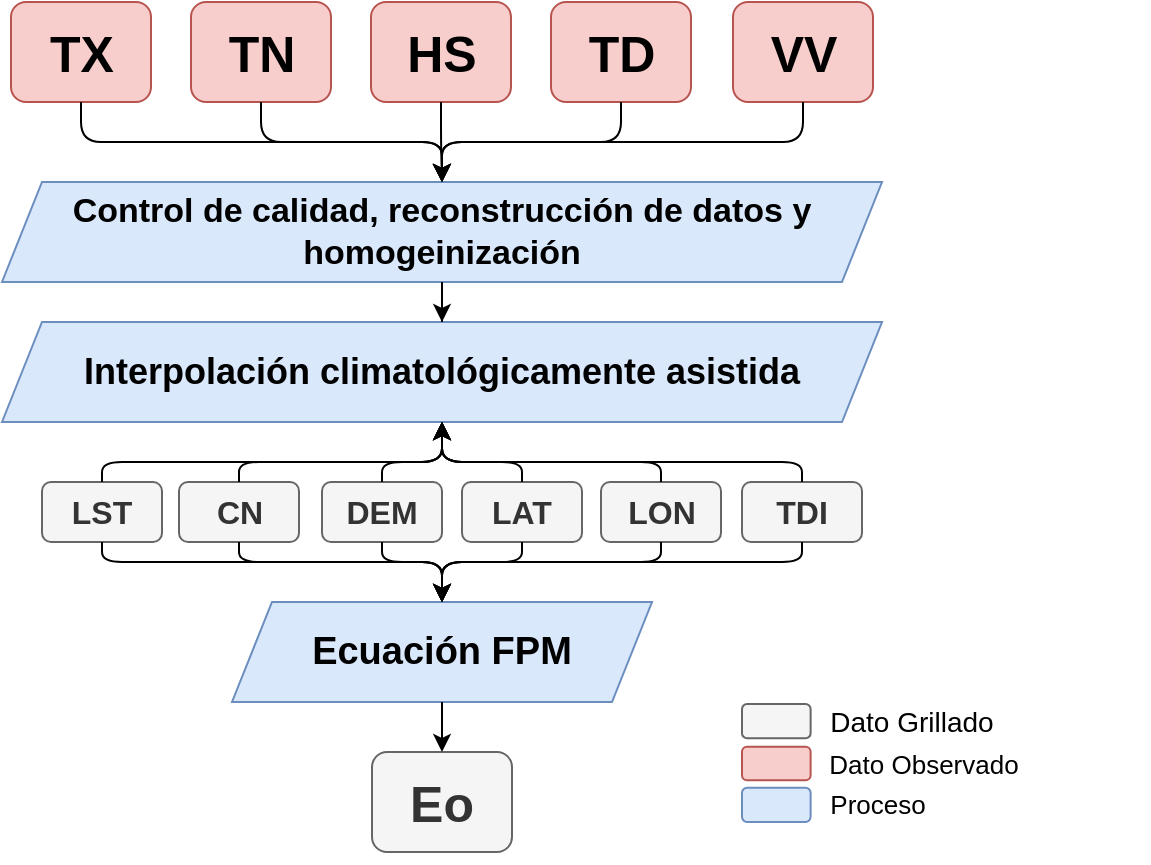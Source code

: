 <mxfile version="14.6.6" type="github">
  <diagram id="lZtI8qbh0fw-rAP5nsD9" name="Page-1">
    <mxGraphModel dx="778" dy="441" grid="1" gridSize="10" guides="1" tooltips="1" connect="1" arrows="1" fold="1" page="1" pageScale="1" pageWidth="10" pageHeight="10" math="0" shadow="0">
      <root>
        <mxCell id="0" />
        <mxCell id="1" parent="0" />
        <mxCell id="wpJQsXBcN3tg3W_rkoM8-29" value="" style="group" parent="1" vertex="1" connectable="0">
          <mxGeometry x="265" y="175" width="573.5" height="430.5" as="geometry" />
        </mxCell>
        <mxCell id="U7eb7ub3qmSpnm3P4M1d-2" value="&lt;font style=&quot;font-size: 25px&quot;&gt;TX&lt;/font&gt;" style="rounded=1;whiteSpace=wrap;html=1;fontSize=17;fontStyle=1;fillColor=#f8cecc;strokeColor=#b85450;" parent="wpJQsXBcN3tg3W_rkoM8-29" vertex="1">
          <mxGeometry x="4.5" width="70" height="50" as="geometry" />
        </mxCell>
        <mxCell id="U7eb7ub3qmSpnm3P4M1d-5" value="&lt;font style=&quot;font-size: 25px&quot;&gt;TN&lt;/font&gt;" style="rounded=1;whiteSpace=wrap;html=1;fontSize=17;fontStyle=1;fillColor=#f8cecc;strokeColor=#b85450;" parent="wpJQsXBcN3tg3W_rkoM8-29" vertex="1">
          <mxGeometry x="94.5" width="70" height="50" as="geometry" />
        </mxCell>
        <mxCell id="U7eb7ub3qmSpnm3P4M1d-6" value="&lt;font style=&quot;font-size: 25px&quot;&gt;HS&lt;/font&gt;" style="rounded=1;whiteSpace=wrap;html=1;fontSize=17;fontStyle=1;fillColor=#f8cecc;strokeColor=#b85450;" parent="wpJQsXBcN3tg3W_rkoM8-29" vertex="1">
          <mxGeometry x="184.5" width="70" height="50" as="geometry" />
        </mxCell>
        <mxCell id="U7eb7ub3qmSpnm3P4M1d-7" value="&lt;font style=&quot;font-size: 25px&quot;&gt;TD&lt;/font&gt;" style="rounded=1;whiteSpace=wrap;html=1;fontSize=17;fontStyle=1;fillColor=#f8cecc;strokeColor=#b85450;" parent="wpJQsXBcN3tg3W_rkoM8-29" vertex="1">
          <mxGeometry x="274.5" width="70" height="50" as="geometry" />
        </mxCell>
        <mxCell id="U7eb7ub3qmSpnm3P4M1d-9" value="&lt;font style=&quot;font-size: 25px&quot;&gt;VV&lt;/font&gt;" style="rounded=1;whiteSpace=wrap;html=1;fontSize=17;fontStyle=1;fillColor=#f8cecc;strokeColor=#b85450;" parent="wpJQsXBcN3tg3W_rkoM8-29" vertex="1">
          <mxGeometry x="365.5" width="70" height="50" as="geometry" />
        </mxCell>
        <mxCell id="U7eb7ub3qmSpnm3P4M1d-21" value="Control de calidad, reconstrucción de datos y homogeinización" style="shape=parallelogram;perimeter=parallelogramPerimeter;whiteSpace=wrap;html=1;fixedSize=1;fontSize=17;fontStyle=1;fillColor=#dae8fc;strokeColor=#6c8ebf;" parent="wpJQsXBcN3tg3W_rkoM8-29" vertex="1">
          <mxGeometry y="90" width="440" height="50" as="geometry" />
        </mxCell>
        <mxCell id="U7eb7ub3qmSpnm3P4M1d-64" style="edgeStyle=orthogonalEdgeStyle;rounded=1;orthogonalLoop=1;jettySize=auto;html=1;entryX=0.5;entryY=0;entryDx=0;entryDy=0;fontSize=16;startArrow=none;startFill=0;" parent="wpJQsXBcN3tg3W_rkoM8-29" source="U7eb7ub3qmSpnm3P4M1d-2" target="U7eb7ub3qmSpnm3P4M1d-21" edge="1">
          <mxGeometry relative="1" as="geometry" />
        </mxCell>
        <mxCell id="U7eb7ub3qmSpnm3P4M1d-58" style="edgeStyle=orthogonalEdgeStyle;rounded=1;orthogonalLoop=1;jettySize=auto;html=1;entryX=0.5;entryY=0;entryDx=0;entryDy=0;fontSize=16;startArrow=none;startFill=0;" parent="wpJQsXBcN3tg3W_rkoM8-29" source="U7eb7ub3qmSpnm3P4M1d-5" target="U7eb7ub3qmSpnm3P4M1d-21" edge="1">
          <mxGeometry relative="1" as="geometry" />
        </mxCell>
        <mxCell id="U7eb7ub3qmSpnm3P4M1d-60" style="edgeStyle=orthogonalEdgeStyle;rounded=1;orthogonalLoop=1;jettySize=auto;html=1;entryX=0.5;entryY=0;entryDx=0;entryDy=0;fontSize=16;startArrow=none;startFill=0;" parent="wpJQsXBcN3tg3W_rkoM8-29" source="U7eb7ub3qmSpnm3P4M1d-6" target="U7eb7ub3qmSpnm3P4M1d-21" edge="1">
          <mxGeometry relative="1" as="geometry" />
        </mxCell>
        <mxCell id="U7eb7ub3qmSpnm3P4M1d-61" style="edgeStyle=orthogonalEdgeStyle;rounded=1;orthogonalLoop=1;jettySize=auto;html=1;entryX=0.5;entryY=0;entryDx=0;entryDy=0;fontSize=16;startArrow=none;startFill=0;" parent="wpJQsXBcN3tg3W_rkoM8-29" source="U7eb7ub3qmSpnm3P4M1d-7" target="U7eb7ub3qmSpnm3P4M1d-21" edge="1">
          <mxGeometry relative="1" as="geometry" />
        </mxCell>
        <mxCell id="wpJQsXBcN3tg3W_rkoM8-2" style="edgeStyle=orthogonalEdgeStyle;rounded=1;orthogonalLoop=1;jettySize=auto;html=1;entryX=0.5;entryY=0;entryDx=0;entryDy=0;" parent="wpJQsXBcN3tg3W_rkoM8-29" source="U7eb7ub3qmSpnm3P4M1d-9" target="U7eb7ub3qmSpnm3P4M1d-21" edge="1">
          <mxGeometry relative="1" as="geometry" />
        </mxCell>
        <mxCell id="U7eb7ub3qmSpnm3P4M1d-32" value="Interpolación climatológicamente asistida" style="shape=parallelogram;perimeter=parallelogramPerimeter;whiteSpace=wrap;html=1;fixedSize=1;fontSize=18;fontStyle=1;fillColor=#dae8fc;strokeColor=#6c8ebf;" parent="wpJQsXBcN3tg3W_rkoM8-29" vertex="1">
          <mxGeometry y="160" width="440" height="50" as="geometry" />
        </mxCell>
        <mxCell id="U7eb7ub3qmSpnm3P4M1d-33" style="edgeStyle=orthogonalEdgeStyle;rounded=0;orthogonalLoop=1;jettySize=auto;html=1;entryX=0.5;entryY=0;entryDx=0;entryDy=0;fontSize=17;startArrow=none;startFill=0;" parent="wpJQsXBcN3tg3W_rkoM8-29" source="U7eb7ub3qmSpnm3P4M1d-21" target="U7eb7ub3qmSpnm3P4M1d-32" edge="1">
          <mxGeometry relative="1" as="geometry" />
        </mxCell>
        <mxCell id="U7eb7ub3qmSpnm3P4M1d-46" value="Ecuación FPM" style="shape=parallelogram;perimeter=parallelogramPerimeter;whiteSpace=wrap;html=1;fixedSize=1;fontSize=19;fontStyle=1;fillColor=#dae8fc;strokeColor=#6c8ebf;" parent="wpJQsXBcN3tg3W_rkoM8-29" vertex="1">
          <mxGeometry x="115" y="300" width="210" height="50" as="geometry" />
        </mxCell>
        <mxCell id="U7eb7ub3qmSpnm3P4M1d-56" value="&lt;font style=&quot;font-size: 25px&quot;&gt;Eo&lt;/font&gt;" style="rounded=1;whiteSpace=wrap;html=1;fontSize=17;fontStyle=1;fillColor=#f5f5f5;strokeColor=#666666;fontColor=#333333;" parent="wpJQsXBcN3tg3W_rkoM8-29" vertex="1">
          <mxGeometry x="185" y="375" width="70" height="50" as="geometry" />
        </mxCell>
        <mxCell id="U7eb7ub3qmSpnm3P4M1d-57" style="edgeStyle=orthogonalEdgeStyle;rounded=0;orthogonalLoop=1;jettySize=auto;html=1;entryX=0.5;entryY=0;entryDx=0;entryDy=0;fontSize=16;startArrow=none;startFill=0;" parent="wpJQsXBcN3tg3W_rkoM8-29" source="U7eb7ub3qmSpnm3P4M1d-46" target="U7eb7ub3qmSpnm3P4M1d-56" edge="1">
          <mxGeometry relative="1" as="geometry" />
        </mxCell>
        <mxCell id="U7eb7ub3qmSpnm3P4M1d-84" value="" style="group;fontSize=10;" parent="wpJQsXBcN3tg3W_rkoM8-29" vertex="1" connectable="0">
          <mxGeometry x="400" y="320" width="173.5" height="110.5" as="geometry" />
        </mxCell>
        <mxCell id="wpJQsXBcN3tg3W_rkoM8-28" value="" style="group;fontSize=9;" parent="U7eb7ub3qmSpnm3P4M1d-84" vertex="1" connectable="0">
          <mxGeometry x="-30" y="31" width="142.27" height="59" as="geometry" />
        </mxCell>
        <mxCell id="U7eb7ub3qmSpnm3P4M1d-66" value="" style="rounded=1;whiteSpace=wrap;html=1;fontSize=16;fontStyle=1;fillColor=#f8cecc;strokeColor=#b85450;" parent="wpJQsXBcN3tg3W_rkoM8-28" vertex="1">
          <mxGeometry y="21.34" width="34.312" height="16.738" as="geometry" />
        </mxCell>
        <mxCell id="U7eb7ub3qmSpnm3P4M1d-67" value="" style="rounded=1;whiteSpace=wrap;html=1;fontSize=16;fontStyle=1;fillColor=#dae8fc;strokeColor=#6c8ebf;" parent="wpJQsXBcN3tg3W_rkoM8-28" vertex="1">
          <mxGeometry y="41.844" width="34.312" height="17.156" as="geometry" />
        </mxCell>
        <mxCell id="U7eb7ub3qmSpnm3P4M1d-69" value="Dato Grillado" style="text;html=1;strokeColor=none;fillColor=none;align=center;verticalAlign=middle;whiteSpace=wrap;rounded=0;fontSize=14;" parent="wpJQsXBcN3tg3W_rkoM8-28" vertex="1">
          <mxGeometry x="43.0" y="0.418" width="83.688" height="16.738" as="geometry" />
        </mxCell>
        <mxCell id="U7eb7ub3qmSpnm3P4M1d-72" value="Dato Observado" style="text;html=1;strokeColor=none;fillColor=none;align=center;verticalAlign=middle;whiteSpace=wrap;rounded=0;fontSize=13;" parent="wpJQsXBcN3tg3W_rkoM8-28" vertex="1">
          <mxGeometry x="41.007" y="21.34" width="100.426" height="16.738" as="geometry" />
        </mxCell>
        <mxCell id="U7eb7ub3qmSpnm3P4M1d-73" value="Proceso&amp;nbsp; &amp;nbsp; &amp;nbsp; &amp;nbsp; &amp;nbsp; &amp;nbsp; &amp;nbsp;" style="text;html=1;strokeColor=none;fillColor=none;align=center;verticalAlign=middle;whiteSpace=wrap;rounded=0;fontSize=13;" parent="wpJQsXBcN3tg3W_rkoM8-28" vertex="1">
          <mxGeometry x="41.007" y="41.844" width="101.263" height="16.738" as="geometry" />
        </mxCell>
        <mxCell id="U7eb7ub3qmSpnm3P4M1d-83" value="" style="rounded=1;whiteSpace=wrap;html=1;fontSize=16;fontStyle=1;fillColor=#f5f5f5;strokeColor=#666666;fontColor=#333333;" parent="wpJQsXBcN3tg3W_rkoM8-28" vertex="1">
          <mxGeometry width="34.312" height="17.156" as="geometry" />
        </mxCell>
        <mxCell id="wpJQsXBcN3tg3W_rkoM8-8" value="" style="group" parent="wpJQsXBcN3tg3W_rkoM8-29" vertex="1" connectable="0">
          <mxGeometry x="20" y="240" width="410" height="30" as="geometry" />
        </mxCell>
        <mxCell id="U7eb7ub3qmSpnm3P4M1d-34" value="&lt;font style=&quot;font-size: 16px&quot;&gt;LST&lt;/font&gt;" style="rounded=1;whiteSpace=wrap;html=1;fontSize=16;fontStyle=1;fillColor=#f5f5f5;strokeColor=#666666;fontColor=#333333;" parent="wpJQsXBcN3tg3W_rkoM8-8" vertex="1">
          <mxGeometry width="60" height="30" as="geometry" />
        </mxCell>
        <mxCell id="U7eb7ub3qmSpnm3P4M1d-35" value="&lt;font style=&quot;font-size: 16px;&quot;&gt;CN&lt;/font&gt;" style="rounded=1;whiteSpace=wrap;html=1;fontSize=16;fontStyle=1;fillColor=#f5f5f5;strokeColor=#666666;fontColor=#333333;" parent="wpJQsXBcN3tg3W_rkoM8-8" vertex="1">
          <mxGeometry x="68.5" width="60" height="30" as="geometry" />
        </mxCell>
        <mxCell id="U7eb7ub3qmSpnm3P4M1d-38" value="&lt;font style=&quot;font-size: 16px&quot;&gt;DEM&lt;/font&gt;" style="rounded=1;whiteSpace=wrap;html=1;fontSize=16;fontStyle=1;fillColor=#f5f5f5;strokeColor=#666666;fontColor=#333333;" parent="wpJQsXBcN3tg3W_rkoM8-8" vertex="1">
          <mxGeometry x="140" width="60" height="30" as="geometry" />
        </mxCell>
        <mxCell id="U7eb7ub3qmSpnm3P4M1d-39" value="&lt;font style=&quot;font-size: 16px;&quot;&gt;LAT&lt;/font&gt;" style="rounded=1;whiteSpace=wrap;html=1;fontSize=16;fontStyle=1;fillColor=#f5f5f5;strokeColor=#666666;fontColor=#333333;" parent="wpJQsXBcN3tg3W_rkoM8-8" vertex="1">
          <mxGeometry x="210" width="60" height="30" as="geometry" />
        </mxCell>
        <mxCell id="U7eb7ub3qmSpnm3P4M1d-40" value="&lt;span style=&quot;font-size: 16px;&quot;&gt;LON&lt;/span&gt;" style="rounded=1;whiteSpace=wrap;html=1;fontSize=16;fontStyle=1;fillColor=#f5f5f5;strokeColor=#666666;fontColor=#333333;" parent="wpJQsXBcN3tg3W_rkoM8-8" vertex="1">
          <mxGeometry x="279.5" width="60" height="30" as="geometry" />
        </mxCell>
        <mxCell id="wpJQsXBcN3tg3W_rkoM8-5" value="&lt;span style=&quot;font-size: 16px&quot;&gt;TDI&lt;/span&gt;" style="rounded=1;whiteSpace=wrap;html=1;fontSize=16;fontStyle=1;fillColor=#f5f5f5;strokeColor=#666666;fontColor=#333333;" parent="wpJQsXBcN3tg3W_rkoM8-8" vertex="1">
          <mxGeometry x="350" width="60" height="30" as="geometry" />
        </mxCell>
        <mxCell id="wpJQsXBcN3tg3W_rkoM8-14" style="edgeStyle=orthogonalEdgeStyle;rounded=1;orthogonalLoop=1;jettySize=auto;html=1;entryX=0.5;entryY=1;entryDx=0;entryDy=0;" parent="wpJQsXBcN3tg3W_rkoM8-29" source="U7eb7ub3qmSpnm3P4M1d-34" target="U7eb7ub3qmSpnm3P4M1d-32" edge="1">
          <mxGeometry relative="1" as="geometry">
            <Array as="points">
              <mxPoint x="50" y="230" />
              <mxPoint x="220" y="230" />
            </Array>
          </mxGeometry>
        </mxCell>
        <mxCell id="wpJQsXBcN3tg3W_rkoM8-15" style="edgeStyle=orthogonalEdgeStyle;rounded=1;orthogonalLoop=1;jettySize=auto;html=1;" parent="wpJQsXBcN3tg3W_rkoM8-29" source="U7eb7ub3qmSpnm3P4M1d-35" edge="1">
          <mxGeometry relative="1" as="geometry">
            <mxPoint x="220" y="210" as="targetPoint" />
            <Array as="points">
              <mxPoint x="119" y="230" />
              <mxPoint x="220" y="230" />
            </Array>
          </mxGeometry>
        </mxCell>
        <mxCell id="wpJQsXBcN3tg3W_rkoM8-16" style="edgeStyle=orthogonalEdgeStyle;rounded=1;orthogonalLoop=1;jettySize=auto;html=1;entryX=0.5;entryY=1;entryDx=0;entryDy=0;" parent="wpJQsXBcN3tg3W_rkoM8-29" source="U7eb7ub3qmSpnm3P4M1d-38" target="U7eb7ub3qmSpnm3P4M1d-32" edge="1">
          <mxGeometry relative="1" as="geometry">
            <Array as="points">
              <mxPoint x="190" y="230" />
              <mxPoint x="220" y="230" />
            </Array>
          </mxGeometry>
        </mxCell>
        <mxCell id="wpJQsXBcN3tg3W_rkoM8-17" style="edgeStyle=orthogonalEdgeStyle;rounded=1;orthogonalLoop=1;jettySize=auto;html=1;entryX=0.5;entryY=1;entryDx=0;entryDy=0;" parent="wpJQsXBcN3tg3W_rkoM8-29" source="U7eb7ub3qmSpnm3P4M1d-39" target="U7eb7ub3qmSpnm3P4M1d-32" edge="1">
          <mxGeometry relative="1" as="geometry">
            <Array as="points">
              <mxPoint x="260" y="230" />
              <mxPoint x="220" y="230" />
            </Array>
          </mxGeometry>
        </mxCell>
        <mxCell id="wpJQsXBcN3tg3W_rkoM8-18" style="edgeStyle=orthogonalEdgeStyle;rounded=1;orthogonalLoop=1;jettySize=auto;html=1;entryX=0.5;entryY=1;entryDx=0;entryDy=0;" parent="wpJQsXBcN3tg3W_rkoM8-29" source="U7eb7ub3qmSpnm3P4M1d-40" target="U7eb7ub3qmSpnm3P4M1d-32" edge="1">
          <mxGeometry relative="1" as="geometry">
            <Array as="points">
              <mxPoint x="330" y="230" />
              <mxPoint x="220" y="230" />
            </Array>
          </mxGeometry>
        </mxCell>
        <mxCell id="wpJQsXBcN3tg3W_rkoM8-19" style="edgeStyle=orthogonalEdgeStyle;rounded=1;orthogonalLoop=1;jettySize=auto;html=1;entryX=0.5;entryY=1;entryDx=0;entryDy=0;" parent="wpJQsXBcN3tg3W_rkoM8-29" source="wpJQsXBcN3tg3W_rkoM8-5" target="U7eb7ub3qmSpnm3P4M1d-32" edge="1">
          <mxGeometry relative="1" as="geometry">
            <Array as="points">
              <mxPoint x="400" y="230" />
              <mxPoint x="220" y="230" />
            </Array>
          </mxGeometry>
        </mxCell>
        <mxCell id="wpJQsXBcN3tg3W_rkoM8-20" style="edgeStyle=orthogonalEdgeStyle;rounded=1;orthogonalLoop=1;jettySize=auto;html=1;" parent="wpJQsXBcN3tg3W_rkoM8-29" source="U7eb7ub3qmSpnm3P4M1d-34" target="U7eb7ub3qmSpnm3P4M1d-46" edge="1">
          <mxGeometry relative="1" as="geometry">
            <Array as="points">
              <mxPoint x="50" y="280" />
              <mxPoint x="220" y="280" />
            </Array>
          </mxGeometry>
        </mxCell>
        <mxCell id="wpJQsXBcN3tg3W_rkoM8-23" style="edgeStyle=orthogonalEdgeStyle;rounded=1;orthogonalLoop=1;jettySize=auto;html=1;entryX=0.5;entryY=0;entryDx=0;entryDy=0;" parent="wpJQsXBcN3tg3W_rkoM8-29" source="U7eb7ub3qmSpnm3P4M1d-35" target="U7eb7ub3qmSpnm3P4M1d-46" edge="1">
          <mxGeometry relative="1" as="geometry">
            <Array as="points">
              <mxPoint x="119" y="280" />
              <mxPoint x="220" y="280" />
            </Array>
          </mxGeometry>
        </mxCell>
        <mxCell id="wpJQsXBcN3tg3W_rkoM8-24" style="edgeStyle=orthogonalEdgeStyle;rounded=1;orthogonalLoop=1;jettySize=auto;html=1;entryX=0.5;entryY=0;entryDx=0;entryDy=0;" parent="wpJQsXBcN3tg3W_rkoM8-29" source="U7eb7ub3qmSpnm3P4M1d-38" target="U7eb7ub3qmSpnm3P4M1d-46" edge="1">
          <mxGeometry relative="1" as="geometry">
            <Array as="points">
              <mxPoint x="190" y="280" />
              <mxPoint x="220" y="280" />
            </Array>
          </mxGeometry>
        </mxCell>
        <mxCell id="wpJQsXBcN3tg3W_rkoM8-25" style="edgeStyle=orthogonalEdgeStyle;rounded=1;orthogonalLoop=1;jettySize=auto;html=1;entryX=0.5;entryY=0;entryDx=0;entryDy=0;" parent="wpJQsXBcN3tg3W_rkoM8-29" source="U7eb7ub3qmSpnm3P4M1d-39" target="U7eb7ub3qmSpnm3P4M1d-46" edge="1">
          <mxGeometry relative="1" as="geometry">
            <Array as="points">
              <mxPoint x="260" y="280" />
              <mxPoint x="220" y="280" />
            </Array>
          </mxGeometry>
        </mxCell>
        <mxCell id="wpJQsXBcN3tg3W_rkoM8-26" style="edgeStyle=orthogonalEdgeStyle;rounded=1;orthogonalLoop=1;jettySize=auto;html=1;" parent="wpJQsXBcN3tg3W_rkoM8-29" source="U7eb7ub3qmSpnm3P4M1d-40" edge="1">
          <mxGeometry relative="1" as="geometry">
            <mxPoint x="220" y="300" as="targetPoint" />
            <Array as="points">
              <mxPoint x="330" y="280" />
              <mxPoint x="220" y="280" />
            </Array>
          </mxGeometry>
        </mxCell>
        <mxCell id="wpJQsXBcN3tg3W_rkoM8-27" style="edgeStyle=orthogonalEdgeStyle;rounded=1;orthogonalLoop=1;jettySize=auto;html=1;entryX=0.5;entryY=0;entryDx=0;entryDy=0;" parent="wpJQsXBcN3tg3W_rkoM8-29" source="wpJQsXBcN3tg3W_rkoM8-5" target="U7eb7ub3qmSpnm3P4M1d-46" edge="1">
          <mxGeometry relative="1" as="geometry">
            <Array as="points">
              <mxPoint x="400" y="280" />
              <mxPoint x="220" y="280" />
            </Array>
          </mxGeometry>
        </mxCell>
      </root>
    </mxGraphModel>
  </diagram>
</mxfile>
